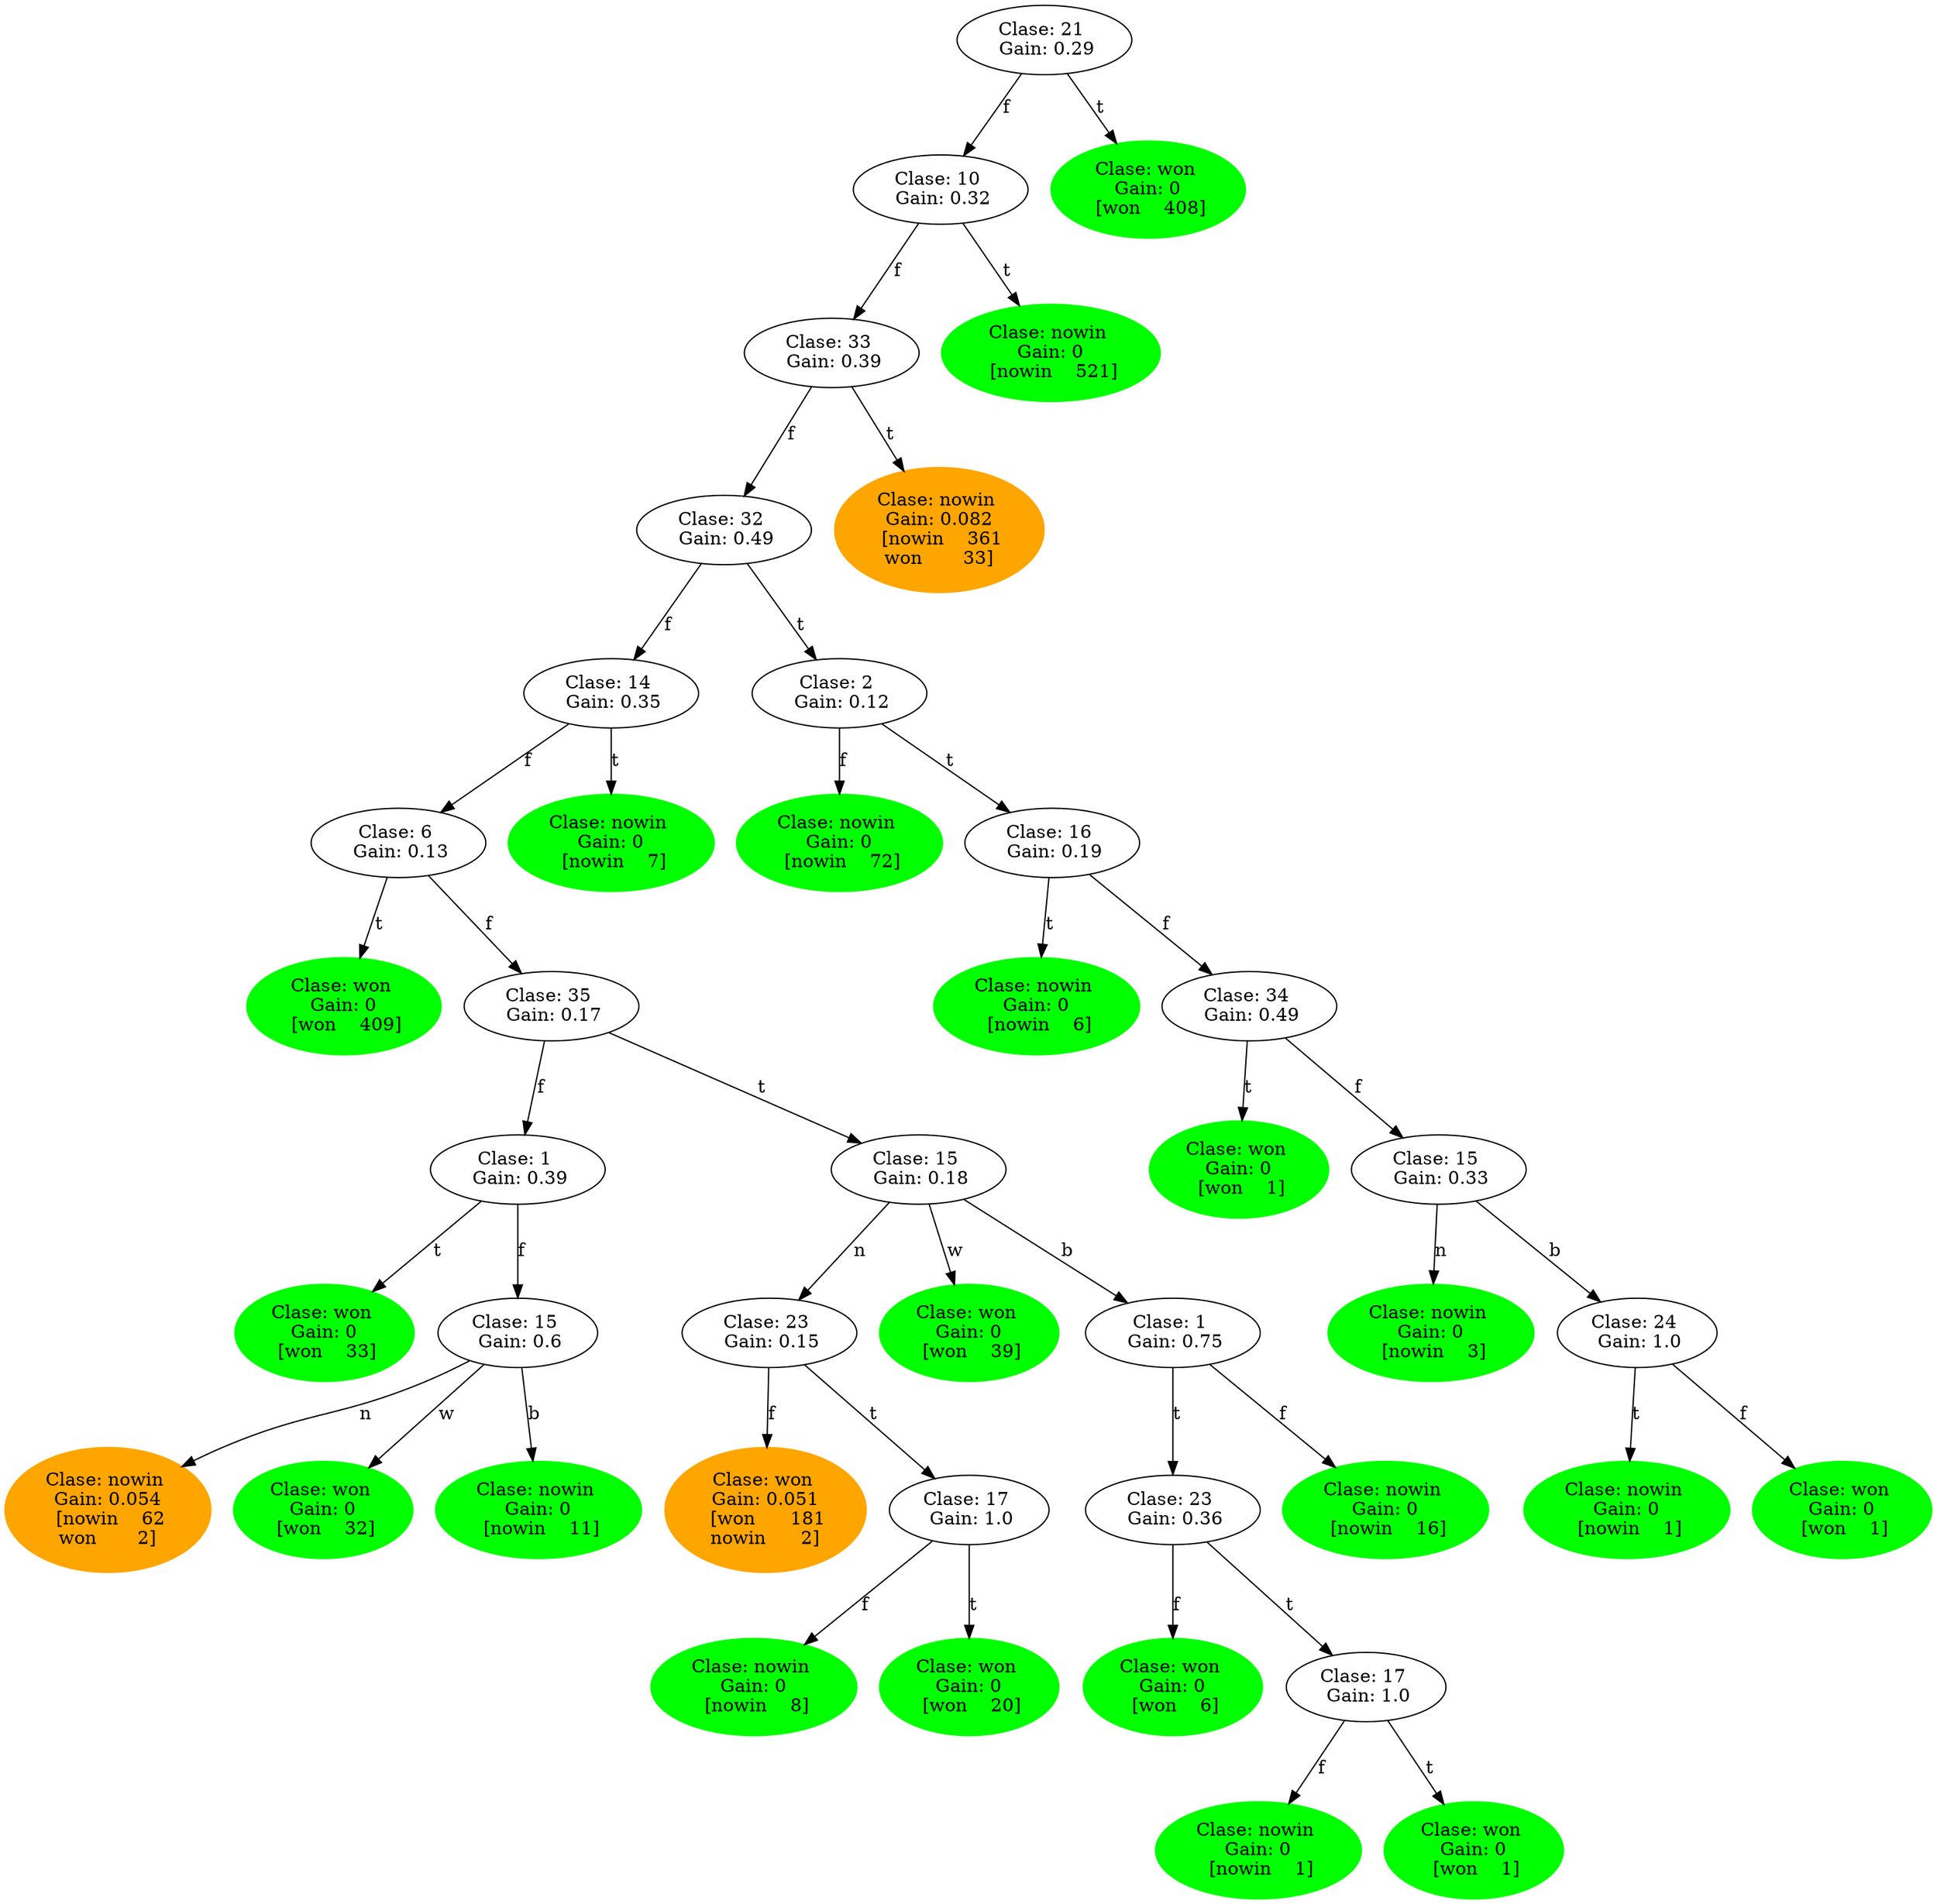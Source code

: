 digraph {
	0 [label="Clase: 21 
 Gain: 0.29"]
	24 [label="Clase: 10 
 Gain: 0.32"]
	0 -> 24 [label=f splines=line]
	25 [label="Clase: 33 
 Gain: 0.39"]
	24 -> 25 [label=f splines=line]
	26 [label="Clase: 32 
 Gain: 0.49"]
	25 -> 26 [label=f splines=line]
	27 [label="Clase: 14 
 Gain: 0.35"]
	26 -> 27 [label=f splines=line]
	28 [label="Clase: 6 
 Gain: 0.13"]
	27 -> 28 [label=f splines=line]
	29 [label="Clase: won 
 Gain: 0 
 [won    409]" color=green style=filled]
	28 -> 29 [label=t splines=line]
	30 [label="Clase: 35 
 Gain: 0.17"]
	28 -> 30 [label=f splines=line]
	31 [label="Clase: 1 
 Gain: 0.39"]
	30 -> 31 [label=f splines=line]
	32 [label="Clase: won 
 Gain: 0 
 [won    33]" color=green style=filled]
	31 -> 32 [label=t splines=line]
	33 [label="Clase: 15 
 Gain: 0.6"]
	31 -> 33 [label=f splines=line]
	34 [label="Clase: nowin 
 Gain: 0.054 
 [nowin    62
won       2]" color=orange style=filled]
	33 -> 34 [label=n splines=line]
	35 [label="Clase: won 
 Gain: 0 
 [won    32]" color=green style=filled]
	33 -> 35 [label=w splines=line]
	36 [label="Clase: nowin 
 Gain: 0 
 [nowin    11]" color=green style=filled]
	33 -> 36 [label=b splines=line]
	37 [label="Clase: 15 
 Gain: 0.18"]
	30 -> 37 [label=t splines=line]
	38 [label="Clase: 23 
 Gain: 0.15"]
	37 -> 38 [label=n splines=line]
	39 [label="Clase: won 
 Gain: 0.051 
 [won      181
nowin      2]" color=orange style=filled]
	38 -> 39 [label=f splines=line]
	40 [label="Clase: 17 
 Gain: 1.0"]
	38 -> 40 [label=t splines=line]
	41 [label="Clase: nowin 
 Gain: 0 
 [nowin    8]" color=green style=filled]
	40 -> 41 [label=f splines=line]
	42 [label="Clase: won 
 Gain: 0 
 [won    20]" color=green style=filled]
	40 -> 42 [label=t splines=line]
	43 [label="Clase: won 
 Gain: 0 
 [won    39]" color=green style=filled]
	37 -> 43 [label=w splines=line]
	44 [label="Clase: 1 
 Gain: 0.75"]
	37 -> 44 [label=b splines=line]
	45 [label="Clase: 23 
 Gain: 0.36"]
	44 -> 45 [label=t splines=line]
	46 [label="Clase: won 
 Gain: 0 
 [won    6]" color=green style=filled]
	45 -> 46 [label=f splines=line]
	47 [label="Clase: 17 
 Gain: 1.0"]
	45 -> 47 [label=t splines=line]
	48 [label="Clase: nowin 
 Gain: 0 
 [nowin    1]" color=green style=filled]
	47 -> 48 [label=f splines=line]
	49 [label="Clase: won 
 Gain: 0 
 [won    1]" color=green style=filled]
	47 -> 49 [label=t splines=line]
	50 [label="Clase: nowin 
 Gain: 0 
 [nowin    16]" color=green style=filled]
	44 -> 50 [label=f splines=line]
	51 [label="Clase: nowin 
 Gain: 0 
 [nowin    7]" color=green style=filled]
	27 -> 51 [label=t splines=line]
	52 [label="Clase: 2 
 Gain: 0.12"]
	26 -> 52 [label=t splines=line]
	53 [label="Clase: nowin 
 Gain: 0 
 [nowin    72]" color=green style=filled]
	52 -> 53 [label=f splines=line]
	54 [label="Clase: 16 
 Gain: 0.19"]
	52 -> 54 [label=t splines=line]
	55 [label="Clase: nowin 
 Gain: 0 
 [nowin    6]" color=green style=filled]
	54 -> 55 [label=t splines=line]
	56 [label="Clase: 34 
 Gain: 0.49"]
	54 -> 56 [label=f splines=line]
	57 [label="Clase: won 
 Gain: 0 
 [won    1]" color=green style=filled]
	56 -> 57 [label=t splines=line]
	58 [label="Clase: 15 
 Gain: 0.33"]
	56 -> 58 [label=f splines=line]
	59 [label="Clase: nowin 
 Gain: 0 
 [nowin    3]" color=green style=filled]
	58 -> 59 [label=n splines=line]
	60 [label="Clase: 24 
 Gain: 1.0"]
	58 -> 60 [label=b splines=line]
	61 [label="Clase: nowin 
 Gain: 0 
 [nowin    1]" color=green style=filled]
	60 -> 61 [label=t splines=line]
	62 [label="Clase: won 
 Gain: 0 
 [won    1]" color=green style=filled]
	60 -> 62 [label=f splines=line]
	63 [label="Clase: nowin 
 Gain: 0.082 
 [nowin    361
won       33]" color=orange style=filled]
	25 -> 63 [label=t splines=line]
	64 [label="Clase: nowin 
 Gain: 0 
 [nowin    521]" color=green style=filled]
	24 -> 64 [label=t splines=line]
	65 [label="Clase: won 
 Gain: 0 
 [won    408]" color=green style=filled]
	0 -> 65 [label=t splines=line]
}
